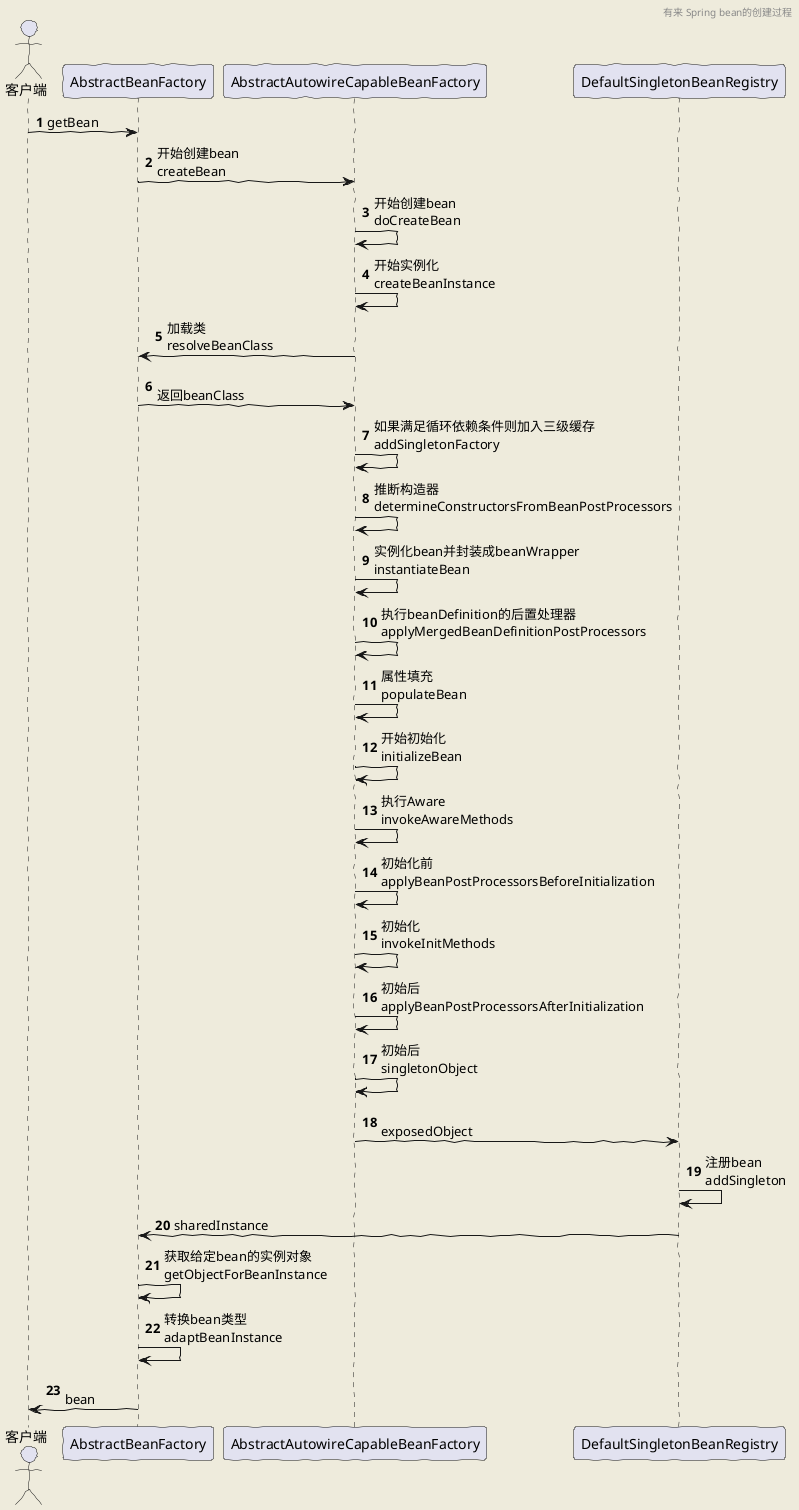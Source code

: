 ` 有来 spring bean的加载
@startuml
autonumber
'https://plantuml.com/sequence-diagram
skinparam backgroundColor #EEEBDC
skinparam handwritten true
skinparam responseMessageBelowArrow true
header 有来 Spring bean的创建过程

actor 客户端

客户端->AbstractBeanFactory:getBean
AbstractBeanFactory->AbstractAutowireCapableBeanFactory:开始创建bean\ncreateBean
AbstractAutowireCapableBeanFactory->AbstractAutowireCapableBeanFactory:开始创建bean\ndoCreateBean
AbstractAutowireCapableBeanFactory->AbstractAutowireCapableBeanFactory:开始实例化\ncreateBeanInstance
AbstractAutowireCapableBeanFactory->AbstractBeanFactory:加载类\nresolveBeanClass
AbstractBeanFactory->AbstractAutowireCapableBeanFactory:\n返回beanClass

AbstractAutowireCapableBeanFactory->AbstractAutowireCapableBeanFactory:如果满足循环依赖条件则加入三级缓存\naddSingletonFactory

AbstractAutowireCapableBeanFactory->AbstractAutowireCapableBeanFactory:推断构造器\ndetermineConstructorsFromBeanPostProcessors
AbstractAutowireCapableBeanFactory->AbstractAutowireCapableBeanFactory:实例化bean并封装成beanWrapper\ninstantiateBean

AbstractAutowireCapableBeanFactory->AbstractAutowireCapableBeanFactory:执行beanDefinition的后置处理器\napplyMergedBeanDefinitionPostProcessors
AbstractAutowireCapableBeanFactory->AbstractAutowireCapableBeanFactory:属性填充\npopulateBean
AbstractAutowireCapableBeanFactory->AbstractAutowireCapableBeanFactory:开始初始化\ninitializeBean
AbstractAutowireCapableBeanFactory->AbstractAutowireCapableBeanFactory:执行Aware\ninvokeAwareMethods
AbstractAutowireCapableBeanFactory->AbstractAutowireCapableBeanFactory:初始化前\napplyBeanPostProcessorsBeforeInitialization
AbstractAutowireCapableBeanFactory->AbstractAutowireCapableBeanFactory:初始化\ninvokeInitMethods
AbstractAutowireCapableBeanFactory->AbstractAutowireCapableBeanFactory:初始后\napplyBeanPostProcessorsAfterInitialization
AbstractAutowireCapableBeanFactory->AbstractAutowireCapableBeanFactory:初始后\nsingletonObject
AbstractAutowireCapableBeanFactory->DefaultSingletonBeanRegistry:\nexposedObject

DefaultSingletonBeanRegistry->DefaultSingletonBeanRegistry:注册bean\naddSingleton
DefaultSingletonBeanRegistry->AbstractBeanFactory: sharedInstance

AbstractBeanFactory->AbstractBeanFactory:获取给定bean的实例对象\ngetObjectForBeanInstance

AbstractBeanFactory->AbstractBeanFactory:转换bean类型\nadaptBeanInstance


AbstractBeanFactory->客户端:\nbean
@enduml
